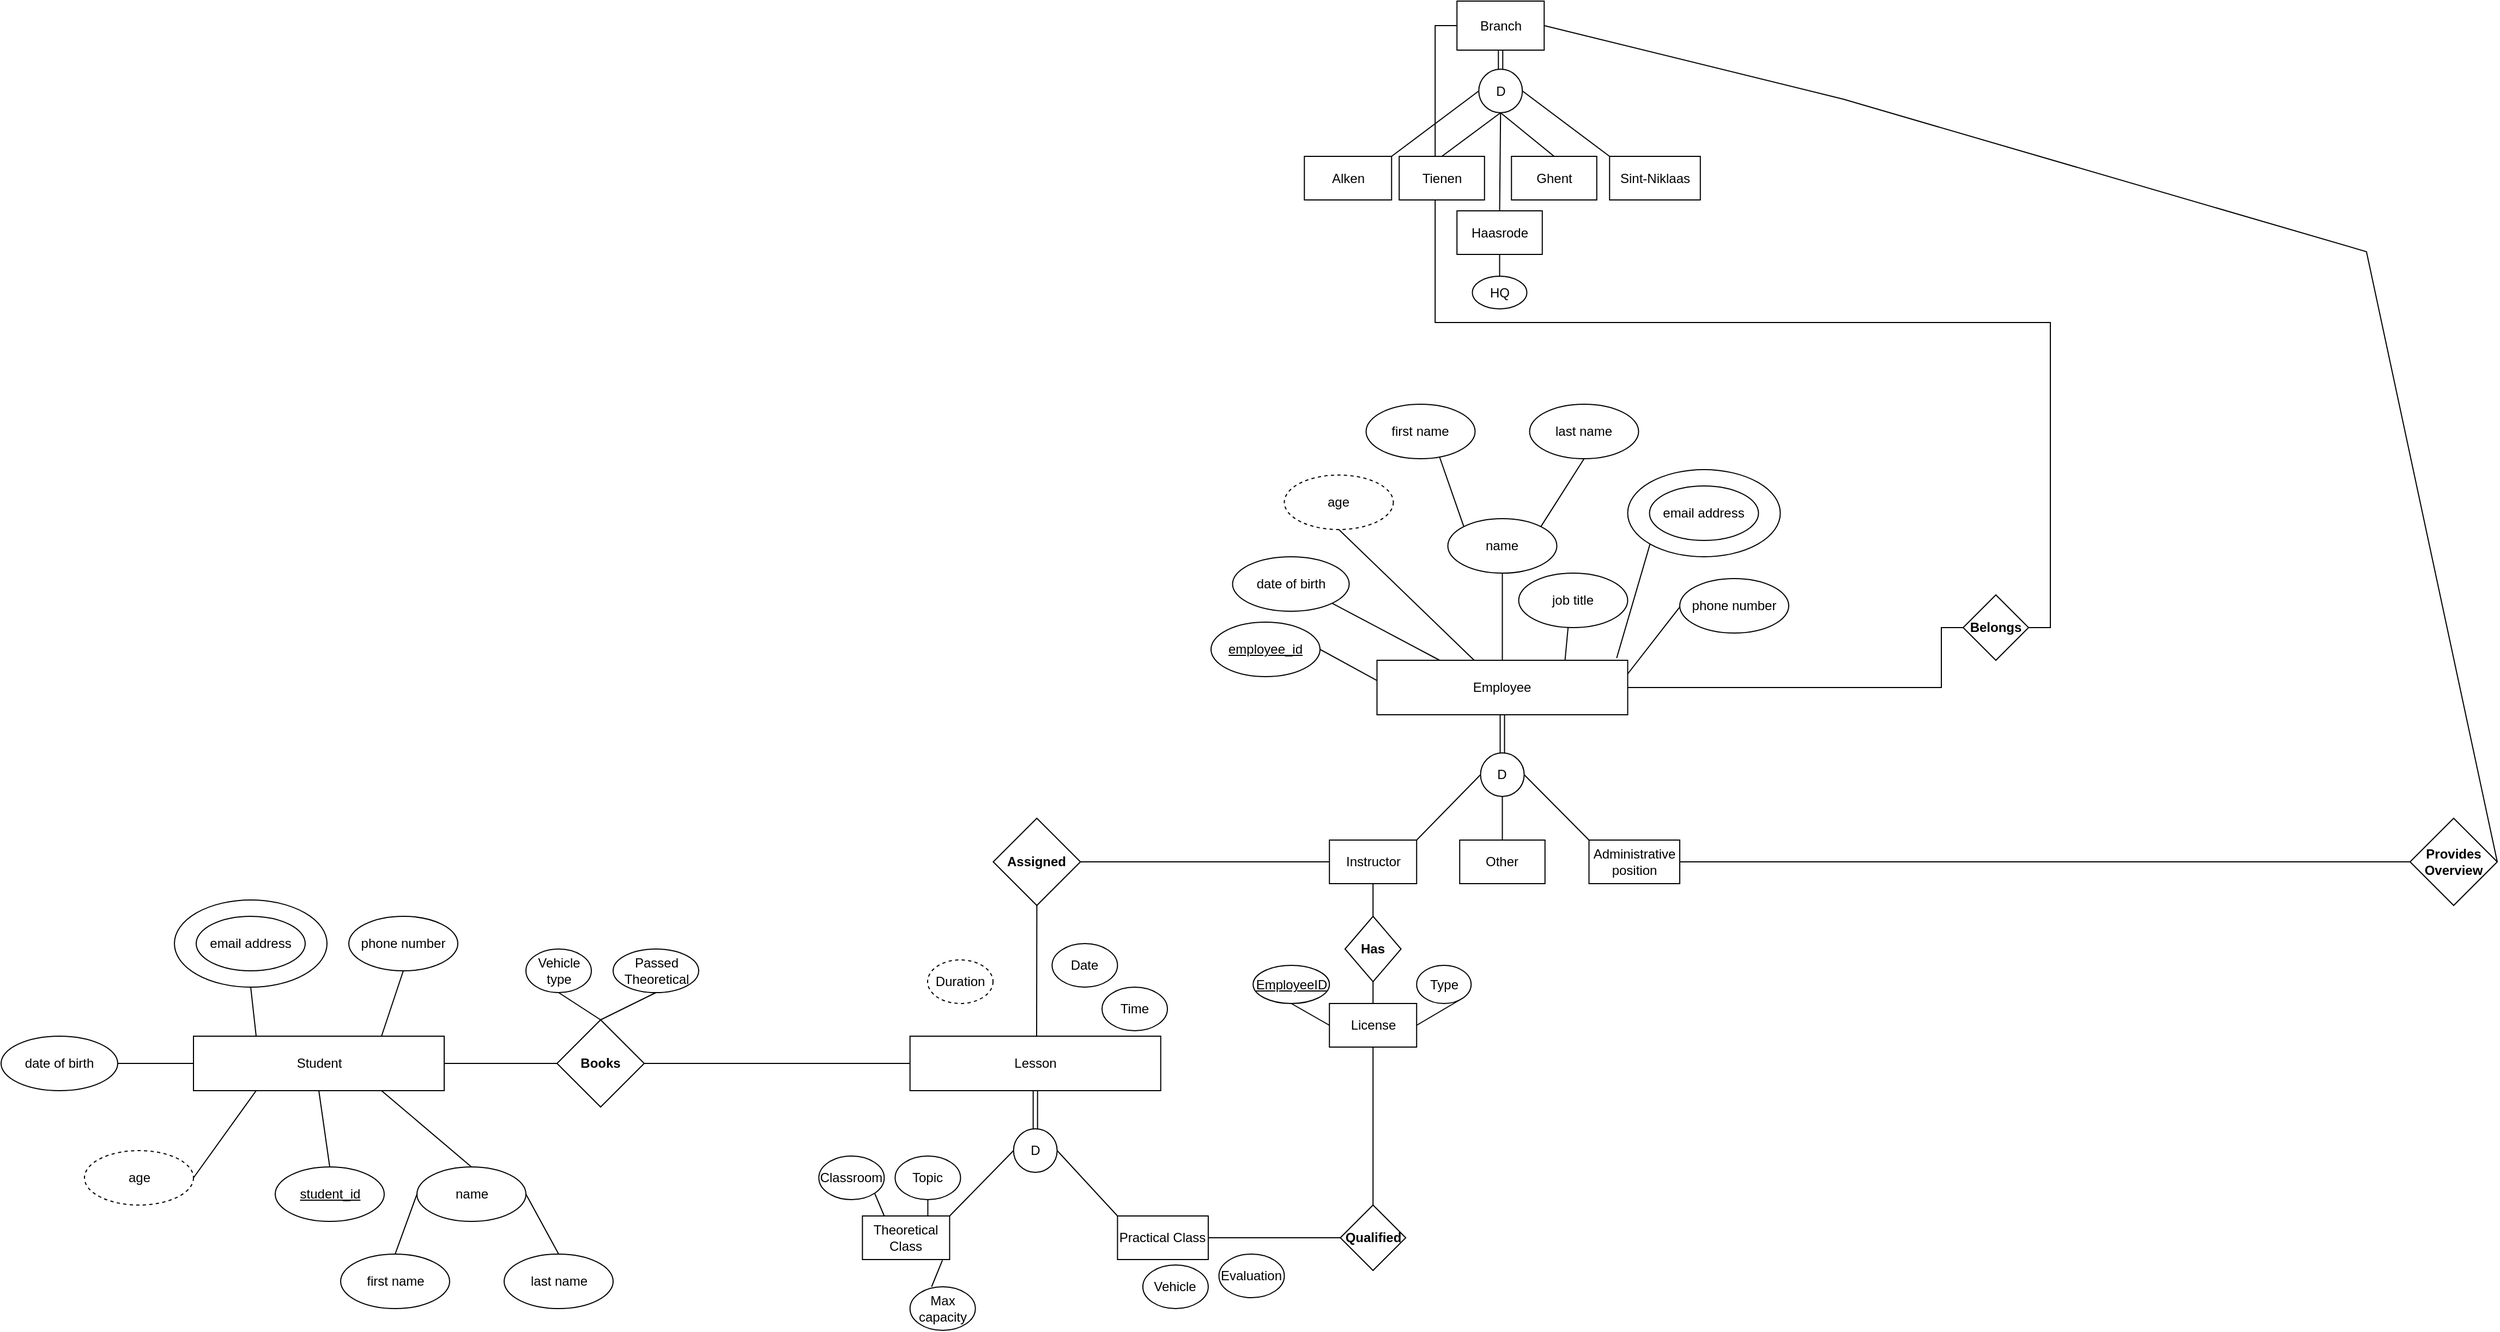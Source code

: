<mxfile version="22.1.5" type="device">
  <diagram name="Page-1" id="94LBMi_QMn9_HoXm2CBJ">
    <mxGraphModel dx="513" dy="1981" grid="1" gridSize="10" guides="1" tooltips="1" connect="1" arrows="1" fold="1" page="1" pageScale="1" pageWidth="850" pageHeight="1100" math="0" shadow="0">
      <root>
        <mxCell id="0" />
        <mxCell id="1" parent="0" />
        <mxCell id="3Ar2WPhDcIFh1BwXJXv_-1" value="&lt;u&gt;employee_id&lt;/u&gt;" style="ellipse;whiteSpace=wrap;html=1;" parent="1" vertex="1">
          <mxGeometry x="1960" y="210" width="100" height="50" as="geometry" />
        </mxCell>
        <mxCell id="3Ar2WPhDcIFh1BwXJXv_-2" style="rounded=0;orthogonalLoop=1;jettySize=auto;html=1;exitX=0.25;exitY=1;exitDx=0;exitDy=0;entryX=1;entryY=0.5;entryDx=0;entryDy=0;endArrow=none;endFill=0;" parent="1" source="3Ar2WPhDcIFh1BwXJXv_-4" target="3Ar2WPhDcIFh1BwXJXv_-1" edge="1">
          <mxGeometry relative="1" as="geometry" />
        </mxCell>
        <mxCell id="3Ar2WPhDcIFh1BwXJXv_-3" style="edgeStyle=orthogonalEdgeStyle;rounded=0;orthogonalLoop=1;jettySize=auto;html=1;exitX=1;exitY=0.5;exitDx=0;exitDy=0;endArrow=none;endFill=0;entryX=0;entryY=0.5;entryDx=0;entryDy=0;" parent="1" source="3Ar2WPhDcIFh1BwXJXv_-4" target="3Ar2WPhDcIFh1BwXJXv_-114" edge="1">
          <mxGeometry relative="1" as="geometry">
            <mxPoint x="2590" y="270" as="targetPoint" />
            <Array as="points">
              <mxPoint x="2630" y="270" />
              <mxPoint x="2630" y="215" />
            </Array>
          </mxGeometry>
        </mxCell>
        <mxCell id="3Ar2WPhDcIFh1BwXJXv_-4" value="Employee" style="rounded=0;whiteSpace=wrap;html=1;" parent="1" vertex="1">
          <mxGeometry x="2112.25" y="245" width="230" height="50" as="geometry" />
        </mxCell>
        <mxCell id="3Ar2WPhDcIFh1BwXJXv_-5" style="rounded=0;orthogonalLoop=1;jettySize=auto;html=1;exitX=0.5;exitY=0;exitDx=0;exitDy=0;endArrow=none;endFill=0;" parent="1" source="3Ar2WPhDcIFh1BwXJXv_-6" edge="1">
          <mxGeometry relative="1" as="geometry">
            <mxPoint x="2227.25" y="245" as="targetPoint" />
          </mxGeometry>
        </mxCell>
        <mxCell id="3Ar2WPhDcIFh1BwXJXv_-6" value="name" style="ellipse;whiteSpace=wrap;html=1;" parent="1" vertex="1">
          <mxGeometry x="2177.25" y="115" width="100" height="50" as="geometry" />
        </mxCell>
        <mxCell id="3Ar2WPhDcIFh1BwXJXv_-7" style="rounded=0;orthogonalLoop=1;jettySize=auto;html=1;exitX=0.5;exitY=0;exitDx=0;exitDy=0;endArrow=none;endFill=0;entryX=0.75;entryY=0;entryDx=0;entryDy=0;" parent="1" source="3Ar2WPhDcIFh1BwXJXv_-8" target="3Ar2WPhDcIFh1BwXJXv_-4" edge="1">
          <mxGeometry relative="1" as="geometry">
            <mxPoint x="2290" y="240" as="targetPoint" />
          </mxGeometry>
        </mxCell>
        <mxCell id="3Ar2WPhDcIFh1BwXJXv_-8" value="job title" style="ellipse;whiteSpace=wrap;html=1;" parent="1" vertex="1">
          <mxGeometry x="2242.25" y="165" width="100" height="50" as="geometry" />
        </mxCell>
        <mxCell id="3Ar2WPhDcIFh1BwXJXv_-13" style="rounded=0;orthogonalLoop=1;jettySize=auto;html=1;exitX=1;exitY=0;exitDx=0;exitDy=0;entryX=0.5;entryY=1;entryDx=0;entryDy=0;endArrow=none;endFill=0;" parent="1" source="3Ar2WPhDcIFh1BwXJXv_-6" target="3Ar2WPhDcIFh1BwXJXv_-14" edge="1">
          <mxGeometry relative="1" as="geometry">
            <mxPoint x="2272.75" y="-45" as="targetPoint" />
          </mxGeometry>
        </mxCell>
        <mxCell id="3Ar2WPhDcIFh1BwXJXv_-14" value="last name" style="ellipse;whiteSpace=wrap;html=1;" parent="1" vertex="1">
          <mxGeometry x="2252.25" y="10" width="100" height="50" as="geometry" />
        </mxCell>
        <mxCell id="3Ar2WPhDcIFh1BwXJXv_-15" style="rounded=0;orthogonalLoop=1;jettySize=auto;html=1;entryX=0;entryY=0;entryDx=0;entryDy=0;endArrow=none;endFill=0;exitX=0.676;exitY=0.98;exitDx=0;exitDy=0;exitPerimeter=0;" parent="1" source="3Ar2WPhDcIFh1BwXJXv_-16" target="3Ar2WPhDcIFh1BwXJXv_-6" edge="1">
          <mxGeometry relative="1" as="geometry">
            <mxPoint x="2172.75" y="-45" as="targetPoint" />
            <mxPoint x="2169.75" y="65" as="sourcePoint" />
          </mxGeometry>
        </mxCell>
        <mxCell id="3Ar2WPhDcIFh1BwXJXv_-16" value="first name" style="ellipse;whiteSpace=wrap;html=1;" parent="1" vertex="1">
          <mxGeometry x="2102.25" y="10" width="100" height="50" as="geometry" />
        </mxCell>
        <mxCell id="3Ar2WPhDcIFh1BwXJXv_-17" value="email address" style="ellipse;whiteSpace=wrap;html=1;" parent="1" vertex="1">
          <mxGeometry x="2342.25" y="70" width="140" height="80" as="geometry" />
        </mxCell>
        <mxCell id="3Ar2WPhDcIFh1BwXJXv_-18" style="rounded=0;orthogonalLoop=1;jettySize=auto;html=1;exitX=0;exitY=0;exitDx=0;exitDy=0;entryX=1;entryY=0.25;entryDx=0;entryDy=0;endArrow=none;endFill=0;" parent="1" source="3Ar2WPhDcIFh1BwXJXv_-19" target="3Ar2WPhDcIFh1BwXJXv_-4" edge="1">
          <mxGeometry relative="1" as="geometry" />
        </mxCell>
        <mxCell id="3Ar2WPhDcIFh1BwXJXv_-19" value="phone number" style="ellipse;whiteSpace=wrap;html=1;" parent="1" vertex="1">
          <mxGeometry x="2390" y="170" width="100" height="50" as="geometry" />
        </mxCell>
        <mxCell id="3Ar2WPhDcIFh1BwXJXv_-20" value="email address" style="ellipse;whiteSpace=wrap;html=1;" parent="1" vertex="1">
          <mxGeometry x="2362.25" y="85" width="100" height="50" as="geometry" />
        </mxCell>
        <mxCell id="3Ar2WPhDcIFh1BwXJXv_-21" style="rounded=0;orthogonalLoop=1;jettySize=auto;html=1;exitX=0;exitY=1;exitDx=0;exitDy=0;entryX=0.956;entryY=-0.04;entryDx=0;entryDy=0;entryPerimeter=0;endArrow=none;endFill=0;" parent="1" source="3Ar2WPhDcIFh1BwXJXv_-17" target="3Ar2WPhDcIFh1BwXJXv_-4" edge="1">
          <mxGeometry relative="1" as="geometry" />
        </mxCell>
        <mxCell id="3Ar2WPhDcIFh1BwXJXv_-22" style="rounded=0;orthogonalLoop=1;jettySize=auto;html=1;exitX=0.25;exitY=0;exitDx=0;exitDy=0;entryX=1;entryY=1;entryDx=0;entryDy=0;endArrow=none;endFill=0;" parent="1" source="3Ar2WPhDcIFh1BwXJXv_-4" target="3Ar2WPhDcIFh1BwXJXv_-23" edge="1">
          <mxGeometry relative="1" as="geometry">
            <mxPoint x="2077.25" y="-15" as="targetPoint" />
          </mxGeometry>
        </mxCell>
        <mxCell id="3Ar2WPhDcIFh1BwXJXv_-23" value="date of birth" style="ellipse;whiteSpace=wrap;html=1;" parent="1" vertex="1">
          <mxGeometry x="1979.75" y="150" width="107" height="50" as="geometry" />
        </mxCell>
        <mxCell id="3Ar2WPhDcIFh1BwXJXv_-24" style="rounded=0;orthogonalLoop=1;jettySize=auto;html=1;exitX=0.5;exitY=1;exitDx=0;exitDy=0;endArrow=none;endFill=0;" parent="1" source="3Ar2WPhDcIFh1BwXJXv_-25" target="3Ar2WPhDcIFh1BwXJXv_-4" edge="1">
          <mxGeometry relative="1" as="geometry" />
        </mxCell>
        <mxCell id="3Ar2WPhDcIFh1BwXJXv_-25" value="age" style="ellipse;whiteSpace=wrap;html=1;dashed=1;" parent="1" vertex="1">
          <mxGeometry x="2027.25" y="75" width="100" height="50" as="geometry" />
        </mxCell>
        <mxCell id="3Ar2WPhDcIFh1BwXJXv_-27" value="Instructor" style="rounded=0;whiteSpace=wrap;html=1;" parent="1" vertex="1">
          <mxGeometry x="2068.62" y="410" width="80" height="40" as="geometry" />
        </mxCell>
        <mxCell id="3Ar2WPhDcIFh1BwXJXv_-28" value="Other" style="rounded=0;whiteSpace=wrap;html=1;" parent="1" vertex="1">
          <mxGeometry x="2188.13" y="410" width="78.25" height="40" as="geometry" />
        </mxCell>
        <mxCell id="3Ar2WPhDcIFh1BwXJXv_-29" value="Administrative position" style="rounded=0;whiteSpace=wrap;html=1;" parent="1" vertex="1">
          <mxGeometry x="2306.75" y="410" width="83.25" height="40" as="geometry" />
        </mxCell>
        <mxCell id="3Ar2WPhDcIFh1BwXJXv_-30" value="D" style="ellipse;whiteSpace=wrap;html=1;aspect=fixed;" parent="1" vertex="1">
          <mxGeometry x="2207.25" y="330" width="40" height="40" as="geometry" />
        </mxCell>
        <mxCell id="3Ar2WPhDcIFh1BwXJXv_-32" value="" style="endArrow=none;html=1;rounded=0;entryX=0.5;entryY=0;entryDx=0;entryDy=0;exitX=0.5;exitY=1;exitDx=0;exitDy=0;shape=link;" parent="1" source="3Ar2WPhDcIFh1BwXJXv_-4" target="3Ar2WPhDcIFh1BwXJXv_-30" edge="1">
          <mxGeometry width="50" height="50" relative="1" as="geometry">
            <mxPoint x="2230" y="390" as="sourcePoint" />
            <mxPoint x="2280" y="340" as="targetPoint" />
          </mxGeometry>
        </mxCell>
        <mxCell id="3Ar2WPhDcIFh1BwXJXv_-33" value="" style="endArrow=none;html=1;rounded=0;entryX=0;entryY=0.5;entryDx=0;entryDy=0;exitX=1;exitY=0;exitDx=0;exitDy=0;" parent="1" source="3Ar2WPhDcIFh1BwXJXv_-27" target="3Ar2WPhDcIFh1BwXJXv_-30" edge="1">
          <mxGeometry width="50" height="50" relative="1" as="geometry">
            <mxPoint x="2230" y="430" as="sourcePoint" />
            <mxPoint x="2280" y="380" as="targetPoint" />
          </mxGeometry>
        </mxCell>
        <mxCell id="3Ar2WPhDcIFh1BwXJXv_-34" value="" style="endArrow=none;html=1;rounded=0;entryX=0;entryY=0;entryDx=0;entryDy=0;exitX=1;exitY=0.5;exitDx=0;exitDy=0;" parent="1" source="3Ar2WPhDcIFh1BwXJXv_-30" target="3Ar2WPhDcIFh1BwXJXv_-29" edge="1">
          <mxGeometry width="50" height="50" relative="1" as="geometry">
            <mxPoint x="2159" y="420" as="sourcePoint" />
            <mxPoint x="2217" y="360" as="targetPoint" />
          </mxGeometry>
        </mxCell>
        <mxCell id="3Ar2WPhDcIFh1BwXJXv_-35" value="" style="endArrow=none;html=1;rounded=0;entryX=0.5;entryY=1;entryDx=0;entryDy=0;exitX=0.5;exitY=0;exitDx=0;exitDy=0;" parent="1" source="3Ar2WPhDcIFh1BwXJXv_-28" target="3Ar2WPhDcIFh1BwXJXv_-30" edge="1">
          <mxGeometry width="50" height="50" relative="1" as="geometry">
            <mxPoint x="2169" y="430" as="sourcePoint" />
            <mxPoint x="2227" y="370" as="targetPoint" />
          </mxGeometry>
        </mxCell>
        <mxCell id="3Ar2WPhDcIFh1BwXJXv_-41" value="&lt;b&gt;Has&lt;/b&gt;" style="rhombus;whiteSpace=wrap;html=1;" parent="1" vertex="1">
          <mxGeometry x="2082.93" y="480" width="51.38" height="60" as="geometry" />
        </mxCell>
        <mxCell id="3Ar2WPhDcIFh1BwXJXv_-42" value="License" style="rounded=0;whiteSpace=wrap;html=1;" parent="1" vertex="1">
          <mxGeometry x="2068.62" y="560" width="80" height="40" as="geometry" />
        </mxCell>
        <mxCell id="3Ar2WPhDcIFh1BwXJXv_-43" value="" style="endArrow=none;html=1;rounded=0;exitX=0.5;exitY=0;exitDx=0;exitDy=0;entryX=0.5;entryY=1;entryDx=0;entryDy=0;" parent="1" source="3Ar2WPhDcIFh1BwXJXv_-41" target="3Ar2WPhDcIFh1BwXJXv_-27" edge="1">
          <mxGeometry width="50" height="50" relative="1" as="geometry">
            <mxPoint x="2230" y="520" as="sourcePoint" />
            <mxPoint x="2280" y="470" as="targetPoint" />
          </mxGeometry>
        </mxCell>
        <mxCell id="3Ar2WPhDcIFh1BwXJXv_-44" value="" style="endArrow=none;html=1;rounded=0;exitX=0.5;exitY=0;exitDx=0;exitDy=0;entryX=0.5;entryY=1;entryDx=0;entryDy=0;" parent="1" source="3Ar2WPhDcIFh1BwXJXv_-42" target="3Ar2WPhDcIFh1BwXJXv_-41" edge="1">
          <mxGeometry width="50" height="50" relative="1" as="geometry">
            <mxPoint x="2119" y="490" as="sourcePoint" />
            <mxPoint x="2119" y="460" as="targetPoint" />
          </mxGeometry>
        </mxCell>
        <mxCell id="3Ar2WPhDcIFh1BwXJXv_-45" value="Type" style="ellipse;whiteSpace=wrap;html=1;" parent="1" vertex="1">
          <mxGeometry x="2148.62" y="525" width="50" height="35" as="geometry" />
        </mxCell>
        <mxCell id="3Ar2WPhDcIFh1BwXJXv_-46" value="&lt;u&gt;EmployeeID&lt;/u&gt;" style="ellipse;whiteSpace=wrap;html=1;" parent="1" vertex="1">
          <mxGeometry x="1998.62" y="525" width="70" height="35" as="geometry" />
        </mxCell>
        <mxCell id="3Ar2WPhDcIFh1BwXJXv_-47" value="" style="endArrow=none;html=1;rounded=0;entryX=0.5;entryY=1;entryDx=0;entryDy=0;exitX=0;exitY=0.5;exitDx=0;exitDy=0;" parent="1" source="3Ar2WPhDcIFh1BwXJXv_-42" target="3Ar2WPhDcIFh1BwXJXv_-46" edge="1">
          <mxGeometry width="50" height="50" relative="1" as="geometry">
            <mxPoint x="2230" y="540" as="sourcePoint" />
            <mxPoint x="2280" y="490" as="targetPoint" />
          </mxGeometry>
        </mxCell>
        <mxCell id="3Ar2WPhDcIFh1BwXJXv_-48" value="" style="endArrow=none;html=1;rounded=0;entryX=1;entryY=0.5;entryDx=0;entryDy=0;exitX=1;exitY=1;exitDx=0;exitDy=0;" parent="1" source="3Ar2WPhDcIFh1BwXJXv_-45" target="3Ar2WPhDcIFh1BwXJXv_-42" edge="1">
          <mxGeometry width="50" height="50" relative="1" as="geometry">
            <mxPoint x="2079" y="590" as="sourcePoint" />
            <mxPoint x="2044" y="570" as="targetPoint" />
          </mxGeometry>
        </mxCell>
        <mxCell id="3Ar2WPhDcIFh1BwXJXv_-49" value="Lesson" style="rounded=0;whiteSpace=wrap;html=1;" parent="1" vertex="1">
          <mxGeometry x="1683.84" y="590" width="230" height="50" as="geometry" />
        </mxCell>
        <mxCell id="3Ar2WPhDcIFh1BwXJXv_-50" value="Theoretical Class" style="rounded=0;whiteSpace=wrap;html=1;" parent="1" vertex="1">
          <mxGeometry x="1640.2" y="755" width="80" height="40" as="geometry" />
        </mxCell>
        <mxCell id="3Ar2WPhDcIFh1BwXJXv_-52" value="Practical Class" style="rounded=0;whiteSpace=wrap;html=1;" parent="1" vertex="1">
          <mxGeometry x="1874.2" y="755" width="83.25" height="40" as="geometry" />
        </mxCell>
        <mxCell id="3Ar2WPhDcIFh1BwXJXv_-53" value="D" style="ellipse;whiteSpace=wrap;html=1;aspect=fixed;" parent="1" vertex="1">
          <mxGeometry x="1778.83" y="675" width="40" height="40" as="geometry" />
        </mxCell>
        <mxCell id="3Ar2WPhDcIFh1BwXJXv_-54" value="" style="endArrow=none;html=1;rounded=0;entryX=0.5;entryY=0;entryDx=0;entryDy=0;exitX=0.5;exitY=1;exitDx=0;exitDy=0;shape=link;" parent="1" source="3Ar2WPhDcIFh1BwXJXv_-49" target="3Ar2WPhDcIFh1BwXJXv_-53" edge="1">
          <mxGeometry width="50" height="50" relative="1" as="geometry">
            <mxPoint x="1798.58" y="640" as="sourcePoint" />
            <mxPoint x="1851.58" y="685" as="targetPoint" />
          </mxGeometry>
        </mxCell>
        <mxCell id="3Ar2WPhDcIFh1BwXJXv_-55" value="" style="endArrow=none;html=1;rounded=0;entryX=0;entryY=0.5;entryDx=0;entryDy=0;exitX=1;exitY=0;exitDx=0;exitDy=0;" parent="1" source="3Ar2WPhDcIFh1BwXJXv_-50" target="3Ar2WPhDcIFh1BwXJXv_-53" edge="1">
          <mxGeometry width="50" height="50" relative="1" as="geometry">
            <mxPoint x="1801.58" y="775" as="sourcePoint" />
            <mxPoint x="1851.58" y="725" as="targetPoint" />
          </mxGeometry>
        </mxCell>
        <mxCell id="3Ar2WPhDcIFh1BwXJXv_-56" value="" style="endArrow=none;html=1;rounded=0;entryX=0;entryY=0;entryDx=0;entryDy=0;exitX=1;exitY=0.5;exitDx=0;exitDy=0;" parent="1" source="3Ar2WPhDcIFh1BwXJXv_-53" target="3Ar2WPhDcIFh1BwXJXv_-52" edge="1">
          <mxGeometry width="50" height="50" relative="1" as="geometry">
            <mxPoint x="1730.58" y="765" as="sourcePoint" />
            <mxPoint x="1788.58" y="705" as="targetPoint" />
          </mxGeometry>
        </mxCell>
        <mxCell id="3Ar2WPhDcIFh1BwXJXv_-58" value="Classroom" style="ellipse;whiteSpace=wrap;html=1;" parent="1" vertex="1">
          <mxGeometry x="1600.2" y="700" width="60" height="40" as="geometry" />
        </mxCell>
        <mxCell id="3Ar2WPhDcIFh1BwXJXv_-59" value="Time" style="ellipse;whiteSpace=wrap;html=1;" parent="1" vertex="1">
          <mxGeometry x="1860" y="545" width="60" height="40" as="geometry" />
        </mxCell>
        <mxCell id="3Ar2WPhDcIFh1BwXJXv_-60" value="Date" style="ellipse;whiteSpace=wrap;html=1;" parent="1" vertex="1">
          <mxGeometry x="1814.2" y="505" width="60" height="40" as="geometry" />
        </mxCell>
        <mxCell id="3Ar2WPhDcIFh1BwXJXv_-61" value="Duration" style="ellipse;whiteSpace=wrap;html=1;dashed=1;" parent="1" vertex="1">
          <mxGeometry x="1700" y="520" width="60" height="40" as="geometry" />
        </mxCell>
        <mxCell id="3Ar2WPhDcIFh1BwXJXv_-62" value="Topic" style="ellipse;whiteSpace=wrap;html=1;" parent="1" vertex="1">
          <mxGeometry x="1670.2" y="700" width="60" height="40" as="geometry" />
        </mxCell>
        <mxCell id="3Ar2WPhDcIFh1BwXJXv_-63" value="Max capacity" style="ellipse;whiteSpace=wrap;html=1;" parent="1" vertex="1">
          <mxGeometry x="1683.84" y="820" width="60" height="40" as="geometry" />
        </mxCell>
        <mxCell id="3Ar2WPhDcIFh1BwXJXv_-68" value="Vehicle" style="ellipse;whiteSpace=wrap;html=1;" parent="1" vertex="1">
          <mxGeometry x="1897.45" y="800" width="60" height="40" as="geometry" />
        </mxCell>
        <mxCell id="3Ar2WPhDcIFh1BwXJXv_-69" value="Evaluation" style="ellipse;whiteSpace=wrap;html=1;" parent="1" vertex="1">
          <mxGeometry x="1967.25" y="790" width="60" height="40" as="geometry" />
        </mxCell>
        <mxCell id="3Ar2WPhDcIFh1BwXJXv_-70" value="&lt;u&gt;student_id&lt;/u&gt;" style="ellipse;whiteSpace=wrap;html=1;" parent="1" vertex="1">
          <mxGeometry x="1101.5" y="710" width="100" height="50" as="geometry" />
        </mxCell>
        <mxCell id="3Ar2WPhDcIFh1BwXJXv_-71" style="rounded=0;orthogonalLoop=1;jettySize=auto;html=1;exitX=0.5;exitY=1;exitDx=0;exitDy=0;entryX=0.5;entryY=0;entryDx=0;entryDy=0;endArrow=none;endFill=0;" parent="1" source="3Ar2WPhDcIFh1BwXJXv_-73" target="3Ar2WPhDcIFh1BwXJXv_-70" edge="1">
          <mxGeometry relative="1" as="geometry" />
        </mxCell>
        <mxCell id="3Ar2WPhDcIFh1BwXJXv_-72" style="edgeStyle=orthogonalEdgeStyle;rounded=0;orthogonalLoop=1;jettySize=auto;html=1;exitX=1;exitY=0.5;exitDx=0;exitDy=0;entryX=0;entryY=0.5;entryDx=0;entryDy=0;endArrow=none;endFill=0;" parent="1" source="3Ar2WPhDcIFh1BwXJXv_-73" target="3Ar2WPhDcIFh1BwXJXv_-91" edge="1">
          <mxGeometry relative="1" as="geometry">
            <mxPoint x="1342" y="615" as="targetPoint" />
          </mxGeometry>
        </mxCell>
        <mxCell id="3Ar2WPhDcIFh1BwXJXv_-73" value="Student" style="rounded=0;whiteSpace=wrap;html=1;" parent="1" vertex="1">
          <mxGeometry x="1026.5" y="590" width="230" height="50" as="geometry" />
        </mxCell>
        <mxCell id="3Ar2WPhDcIFh1BwXJXv_-74" style="rounded=0;orthogonalLoop=1;jettySize=auto;html=1;exitX=0.5;exitY=0;exitDx=0;exitDy=0;entryX=0.75;entryY=1;entryDx=0;entryDy=0;endArrow=none;endFill=0;" parent="1" source="3Ar2WPhDcIFh1BwXJXv_-75" target="3Ar2WPhDcIFh1BwXJXv_-73" edge="1">
          <mxGeometry relative="1" as="geometry" />
        </mxCell>
        <mxCell id="3Ar2WPhDcIFh1BwXJXv_-75" value="name" style="ellipse;whiteSpace=wrap;html=1;" parent="1" vertex="1">
          <mxGeometry x="1231.5" y="710" width="100" height="50" as="geometry" />
        </mxCell>
        <mxCell id="3Ar2WPhDcIFh1BwXJXv_-78" style="rounded=0;orthogonalLoop=1;jettySize=auto;html=1;exitX=0.5;exitY=0;exitDx=0;exitDy=0;entryX=1;entryY=0.5;entryDx=0;entryDy=0;endArrow=none;endFill=0;" parent="1" source="3Ar2WPhDcIFh1BwXJXv_-79" target="3Ar2WPhDcIFh1BwXJXv_-75" edge="1">
          <mxGeometry relative="1" as="geometry">
            <mxPoint x="1279" y="720" as="targetPoint" />
          </mxGeometry>
        </mxCell>
        <mxCell id="3Ar2WPhDcIFh1BwXJXv_-79" value="last name" style="ellipse;whiteSpace=wrap;html=1;" parent="1" vertex="1">
          <mxGeometry x="1311.5" y="790" width="100" height="50" as="geometry" />
        </mxCell>
        <mxCell id="3Ar2WPhDcIFh1BwXJXv_-80" style="rounded=0;orthogonalLoop=1;jettySize=auto;html=1;exitX=0.5;exitY=0;exitDx=0;exitDy=0;entryX=0;entryY=0.5;entryDx=0;entryDy=0;endArrow=none;endFill=0;" parent="1" source="3Ar2WPhDcIFh1BwXJXv_-81" target="3Ar2WPhDcIFh1BwXJXv_-75" edge="1">
          <mxGeometry relative="1" as="geometry">
            <mxPoint x="1181" y="735" as="targetPoint" />
          </mxGeometry>
        </mxCell>
        <mxCell id="3Ar2WPhDcIFh1BwXJXv_-81" value="first name" style="ellipse;whiteSpace=wrap;html=1;" parent="1" vertex="1">
          <mxGeometry x="1161.5" y="790" width="100" height="50" as="geometry" />
        </mxCell>
        <mxCell id="3Ar2WPhDcIFh1BwXJXv_-82" style="rounded=0;orthogonalLoop=1;jettySize=auto;html=1;exitX=0.5;exitY=1;exitDx=0;exitDy=0;entryX=0.25;entryY=0;entryDx=0;entryDy=0;endArrow=none;endFill=0;" parent="1" source="3Ar2WPhDcIFh1BwXJXv_-83" target="3Ar2WPhDcIFh1BwXJXv_-73" edge="1">
          <mxGeometry relative="1" as="geometry" />
        </mxCell>
        <mxCell id="3Ar2WPhDcIFh1BwXJXv_-83" value="email address" style="ellipse;whiteSpace=wrap;html=1;" parent="1" vertex="1">
          <mxGeometry x="1009" y="465" width="140" height="80" as="geometry" />
        </mxCell>
        <mxCell id="3Ar2WPhDcIFh1BwXJXv_-84" style="rounded=0;orthogonalLoop=1;jettySize=auto;html=1;exitX=0.5;exitY=1;exitDx=0;exitDy=0;entryX=0.75;entryY=0;entryDx=0;entryDy=0;endArrow=none;endFill=0;" parent="1" source="3Ar2WPhDcIFh1BwXJXv_-85" target="3Ar2WPhDcIFh1BwXJXv_-73" edge="1">
          <mxGeometry relative="1" as="geometry" />
        </mxCell>
        <mxCell id="3Ar2WPhDcIFh1BwXJXv_-85" value="phone number" style="ellipse;whiteSpace=wrap;html=1;" parent="1" vertex="1">
          <mxGeometry x="1169" y="480" width="100" height="50" as="geometry" />
        </mxCell>
        <mxCell id="3Ar2WPhDcIFh1BwXJXv_-86" value="email address" style="ellipse;whiteSpace=wrap;html=1;" parent="1" vertex="1">
          <mxGeometry x="1029" y="480" width="100" height="50" as="geometry" />
        </mxCell>
        <mxCell id="3Ar2WPhDcIFh1BwXJXv_-87" style="rounded=0;orthogonalLoop=1;jettySize=auto;html=1;exitX=1;exitY=0.5;exitDx=0;exitDy=0;entryX=0;entryY=0.5;entryDx=0;entryDy=0;endArrow=none;endFill=0;" parent="1" source="3Ar2WPhDcIFh1BwXJXv_-88" target="3Ar2WPhDcIFh1BwXJXv_-73" edge="1">
          <mxGeometry relative="1" as="geometry" />
        </mxCell>
        <mxCell id="3Ar2WPhDcIFh1BwXJXv_-88" value="date of birth" style="ellipse;whiteSpace=wrap;html=1;" parent="1" vertex="1">
          <mxGeometry x="850" y="590" width="107" height="50" as="geometry" />
        </mxCell>
        <mxCell id="3Ar2WPhDcIFh1BwXJXv_-89" value="age" style="ellipse;whiteSpace=wrap;html=1;dashed=1;" parent="1" vertex="1">
          <mxGeometry x="926.5" y="695" width="100" height="50" as="geometry" />
        </mxCell>
        <mxCell id="3Ar2WPhDcIFh1BwXJXv_-90" style="rounded=0;orthogonalLoop=1;jettySize=auto;html=1;exitX=0.25;exitY=1;exitDx=0;exitDy=0;entryX=1;entryY=0.5;entryDx=0;entryDy=0;endArrow=none;endFill=0;" parent="1" source="3Ar2WPhDcIFh1BwXJXv_-73" target="3Ar2WPhDcIFh1BwXJXv_-89" edge="1">
          <mxGeometry relative="1" as="geometry">
            <mxPoint x="1069.5" y="720" as="sourcePoint" />
          </mxGeometry>
        </mxCell>
        <mxCell id="3Ar2WPhDcIFh1BwXJXv_-91" value="Books" style="rhombus;whiteSpace=wrap;html=1;fontStyle=1" parent="1" vertex="1">
          <mxGeometry x="1360" y="575" width="80" height="80" as="geometry" />
        </mxCell>
        <mxCell id="3Ar2WPhDcIFh1BwXJXv_-92" value="" style="endArrow=none;html=1;rounded=0;entryX=1;entryY=0.5;entryDx=0;entryDy=0;exitX=0;exitY=0.5;exitDx=0;exitDy=0;" parent="1" source="3Ar2WPhDcIFh1BwXJXv_-49" target="3Ar2WPhDcIFh1BwXJXv_-91" edge="1">
          <mxGeometry width="50" height="50" relative="1" as="geometry">
            <mxPoint x="1400" y="790" as="sourcePoint" />
            <mxPoint x="1450" y="740" as="targetPoint" />
          </mxGeometry>
        </mxCell>
        <mxCell id="3Ar2WPhDcIFh1BwXJXv_-93" value="&lt;b&gt;Assigned&lt;/b&gt;" style="rhombus;whiteSpace=wrap;html=1;" parent="1" vertex="1">
          <mxGeometry x="1760.2" y="390" width="80" height="80" as="geometry" />
        </mxCell>
        <mxCell id="3Ar2WPhDcIFh1BwXJXv_-94" value="" style="endArrow=none;html=1;rounded=0;entryX=0.5;entryY=1;entryDx=0;entryDy=0;" parent="1" target="3Ar2WPhDcIFh1BwXJXv_-93" edge="1">
          <mxGeometry width="50" height="50" relative="1" as="geometry">
            <mxPoint x="1800" y="590" as="sourcePoint" />
            <mxPoint x="1830" y="530" as="targetPoint" />
          </mxGeometry>
        </mxCell>
        <mxCell id="3Ar2WPhDcIFh1BwXJXv_-95" value="" style="endArrow=none;html=1;rounded=0;entryX=1;entryY=0.5;entryDx=0;entryDy=0;exitX=0;exitY=0.5;exitDx=0;exitDy=0;" parent="1" source="3Ar2WPhDcIFh1BwXJXv_-27" target="3Ar2WPhDcIFh1BwXJXv_-93" edge="1">
          <mxGeometry width="50" height="50" relative="1" as="geometry">
            <mxPoint x="1809" y="600" as="sourcePoint" />
            <mxPoint x="1809" y="500" as="targetPoint" />
          </mxGeometry>
        </mxCell>
        <mxCell id="3Ar2WPhDcIFh1BwXJXv_-96" value="" style="endArrow=none;html=1;rounded=0;exitX=0.5;exitY=1;exitDx=0;exitDy=0;entryX=0.75;entryY=0;entryDx=0;entryDy=0;" parent="1" source="3Ar2WPhDcIFh1BwXJXv_-62" target="3Ar2WPhDcIFh1BwXJXv_-50" edge="1">
          <mxGeometry width="50" height="50" relative="1" as="geometry">
            <mxPoint x="1670" y="810" as="sourcePoint" />
            <mxPoint x="1720" y="760" as="targetPoint" />
          </mxGeometry>
        </mxCell>
        <mxCell id="3Ar2WPhDcIFh1BwXJXv_-98" value="" style="endArrow=none;html=1;rounded=0;exitX=1;exitY=1;exitDx=0;exitDy=0;entryX=0.25;entryY=0;entryDx=0;entryDy=0;" parent="1" source="3Ar2WPhDcIFh1BwXJXv_-58" target="3Ar2WPhDcIFh1BwXJXv_-50" edge="1">
          <mxGeometry width="50" height="50" relative="1" as="geometry">
            <mxPoint x="1710" y="750" as="sourcePoint" />
            <mxPoint x="1710" y="765" as="targetPoint" />
          </mxGeometry>
        </mxCell>
        <mxCell id="3Ar2WPhDcIFh1BwXJXv_-102" value="" style="endArrow=none;html=1;rounded=0;exitX=0.33;exitY=0;exitDx=0;exitDy=0;entryX=0.917;entryY=1.018;entryDx=0;entryDy=0;exitPerimeter=0;entryPerimeter=0;" parent="1" source="3Ar2WPhDcIFh1BwXJXv_-63" target="3Ar2WPhDcIFh1BwXJXv_-50" edge="1">
          <mxGeometry width="50" height="50" relative="1" as="geometry">
            <mxPoint x="1619" y="817" as="sourcePoint" />
            <mxPoint x="1660" y="812" as="targetPoint" />
          </mxGeometry>
        </mxCell>
        <mxCell id="3Ar2WPhDcIFh1BwXJXv_-103" value="&lt;b&gt;Qualified&lt;/b&gt;" style="rhombus;whiteSpace=wrap;html=1;" parent="1" vertex="1">
          <mxGeometry x="2078.62" y="745" width="60" height="60" as="geometry" />
        </mxCell>
        <mxCell id="3Ar2WPhDcIFh1BwXJXv_-104" value="" style="endArrow=none;html=1;rounded=0;entryX=0.5;entryY=1;entryDx=0;entryDy=0;exitX=0.5;exitY=0;exitDx=0;exitDy=0;" parent="1" source="3Ar2WPhDcIFh1BwXJXv_-103" target="3Ar2WPhDcIFh1BwXJXv_-42" edge="1">
          <mxGeometry width="50" height="50" relative="1" as="geometry">
            <mxPoint x="1960" y="700" as="sourcePoint" />
            <mxPoint x="2010" y="650" as="targetPoint" />
          </mxGeometry>
        </mxCell>
        <mxCell id="3Ar2WPhDcIFh1BwXJXv_-106" value="" style="endArrow=none;html=1;rounded=0;entryX=1;entryY=0.5;entryDx=0;entryDy=0;exitX=0;exitY=0.5;exitDx=0;exitDy=0;" parent="1" source="3Ar2WPhDcIFh1BwXJXv_-103" target="3Ar2WPhDcIFh1BwXJXv_-52" edge="1">
          <mxGeometry width="50" height="50" relative="1" as="geometry">
            <mxPoint x="2119" y="710" as="sourcePoint" />
            <mxPoint x="2119" y="610" as="targetPoint" />
          </mxGeometry>
        </mxCell>
        <mxCell id="3Ar2WPhDcIFh1BwXJXv_-107" value="Vehicle type" style="ellipse;whiteSpace=wrap;html=1;" parent="1" vertex="1">
          <mxGeometry x="1331.5" y="510" width="60" height="40" as="geometry" />
        </mxCell>
        <mxCell id="3Ar2WPhDcIFh1BwXJXv_-108" value="" style="endArrow=none;html=1;rounded=0;entryX=0.5;entryY=1;entryDx=0;entryDy=0;exitX=0.5;exitY=0;exitDx=0;exitDy=0;" parent="1" source="3Ar2WPhDcIFh1BwXJXv_-91" target="3Ar2WPhDcIFh1BwXJXv_-107" edge="1">
          <mxGeometry width="50" height="50" relative="1" as="geometry">
            <mxPoint x="1440" y="690" as="sourcePoint" />
            <mxPoint x="1490" y="640" as="targetPoint" />
          </mxGeometry>
        </mxCell>
        <mxCell id="3Ar2WPhDcIFh1BwXJXv_-109" value="Passed Theoretical" style="ellipse;whiteSpace=wrap;html=1;" parent="1" vertex="1">
          <mxGeometry x="1411.5" y="510" width="78.5" height="40" as="geometry" />
        </mxCell>
        <mxCell id="3Ar2WPhDcIFh1BwXJXv_-110" value="" style="endArrow=none;html=1;rounded=0;entryX=0.5;entryY=1;entryDx=0;entryDy=0;exitX=0.5;exitY=0;exitDx=0;exitDy=0;" parent="1" source="3Ar2WPhDcIFh1BwXJXv_-91" target="3Ar2WPhDcIFh1BwXJXv_-109" edge="1">
          <mxGeometry width="50" height="50" relative="1" as="geometry">
            <mxPoint x="1410" y="585" as="sourcePoint" />
            <mxPoint x="1380" y="560" as="targetPoint" />
          </mxGeometry>
        </mxCell>
        <mxCell id="3Ar2WPhDcIFh1BwXJXv_-111" value="&lt;b&gt;Provides Overview&lt;/b&gt;" style="rhombus;whiteSpace=wrap;html=1;" parent="1" vertex="1">
          <mxGeometry x="3060" y="390" width="80" height="80" as="geometry" />
        </mxCell>
        <mxCell id="3Ar2WPhDcIFh1BwXJXv_-113" value="" style="endArrow=none;html=1;rounded=0;entryX=0;entryY=0.5;entryDx=0;entryDy=0;exitX=1;exitY=0.5;exitDx=0;exitDy=0;" parent="1" source="3Ar2WPhDcIFh1BwXJXv_-29" target="3Ar2WPhDcIFh1BwXJXv_-111" edge="1">
          <mxGeometry width="50" height="50" relative="1" as="geometry">
            <mxPoint x="2257" y="360" as="sourcePoint" />
            <mxPoint x="2317" y="420" as="targetPoint" />
          </mxGeometry>
        </mxCell>
        <mxCell id="3Ar2WPhDcIFh1BwXJXv_-114" value="&lt;b&gt;Belongs&lt;/b&gt;" style="rhombus;whiteSpace=wrap;html=1;" parent="1" vertex="1">
          <mxGeometry x="2650" y="185" width="60" height="60" as="geometry" />
        </mxCell>
        <mxCell id="3Ar2WPhDcIFh1BwXJXv_-115" value="Branch" style="rounded=0;whiteSpace=wrap;html=1;" parent="1" vertex="1">
          <mxGeometry x="2185.63" y="-360" width="80" height="45" as="geometry" />
        </mxCell>
        <mxCell id="3Ar2WPhDcIFh1BwXJXv_-116" style="edgeStyle=orthogonalEdgeStyle;rounded=0;orthogonalLoop=1;jettySize=auto;html=1;exitX=1;exitY=0.5;exitDx=0;exitDy=0;endArrow=none;endFill=0;entryX=0;entryY=0.5;entryDx=0;entryDy=0;" parent="1" source="3Ar2WPhDcIFh1BwXJXv_-114" target="3Ar2WPhDcIFh1BwXJXv_-115" edge="1">
          <mxGeometry relative="1" as="geometry">
            <mxPoint x="2570" y="280" as="targetPoint" />
            <mxPoint x="2352" y="280" as="sourcePoint" />
          </mxGeometry>
        </mxCell>
        <mxCell id="3Ar2WPhDcIFh1BwXJXv_-118" value="Alken" style="rounded=0;whiteSpace=wrap;html=1;" parent="1" vertex="1">
          <mxGeometry x="2045.63" y="-217.5" width="80" height="40" as="geometry" />
        </mxCell>
        <mxCell id="3Ar2WPhDcIFh1BwXJXv_-119" value="Tienen" style="rounded=0;whiteSpace=wrap;html=1;" parent="1" vertex="1">
          <mxGeometry x="2132.63" y="-217.5" width="78.25" height="40" as="geometry" />
        </mxCell>
        <mxCell id="3Ar2WPhDcIFh1BwXJXv_-120" value="Sint-Niklaas" style="rounded=0;whiteSpace=wrap;html=1;" parent="1" vertex="1">
          <mxGeometry x="2325.63" y="-217.5" width="83.25" height="40" as="geometry" />
        </mxCell>
        <mxCell id="3Ar2WPhDcIFh1BwXJXv_-121" value="D" style="ellipse;whiteSpace=wrap;html=1;aspect=fixed;" parent="1" vertex="1">
          <mxGeometry x="2205.63" y="-297.5" width="40" height="40" as="geometry" />
        </mxCell>
        <mxCell id="3Ar2WPhDcIFh1BwXJXv_-122" value="" style="endArrow=none;html=1;rounded=0;entryX=0.5;entryY=0;entryDx=0;entryDy=0;shape=link;exitX=0.5;exitY=1;exitDx=0;exitDy=0;" parent="1" source="3Ar2WPhDcIFh1BwXJXv_-115" target="3Ar2WPhDcIFh1BwXJXv_-121" edge="1">
          <mxGeometry width="50" height="50" relative="1" as="geometry">
            <mxPoint x="2223.63" y="-307.5" as="sourcePoint" />
            <mxPoint x="2297.01" y="-262.5" as="targetPoint" />
          </mxGeometry>
        </mxCell>
        <mxCell id="3Ar2WPhDcIFh1BwXJXv_-123" value="" style="endArrow=none;html=1;rounded=0;entryX=0;entryY=0.5;entryDx=0;entryDy=0;exitX=1;exitY=0;exitDx=0;exitDy=0;" parent="1" source="3Ar2WPhDcIFh1BwXJXv_-118" target="3Ar2WPhDcIFh1BwXJXv_-121" edge="1">
          <mxGeometry width="50" height="50" relative="1" as="geometry">
            <mxPoint x="2226.32" y="-197.5" as="sourcePoint" />
            <mxPoint x="2276.32" y="-247.5" as="targetPoint" />
          </mxGeometry>
        </mxCell>
        <mxCell id="3Ar2WPhDcIFh1BwXJXv_-124" value="" style="endArrow=none;html=1;rounded=0;entryX=0;entryY=0;entryDx=0;entryDy=0;exitX=1;exitY=0.5;exitDx=0;exitDy=0;" parent="1" source="3Ar2WPhDcIFh1BwXJXv_-121" target="3Ar2WPhDcIFh1BwXJXv_-120" edge="1">
          <mxGeometry width="50" height="50" relative="1" as="geometry">
            <mxPoint x="2155.32" y="-207.5" as="sourcePoint" />
            <mxPoint x="2213.32" y="-267.5" as="targetPoint" />
          </mxGeometry>
        </mxCell>
        <mxCell id="3Ar2WPhDcIFh1BwXJXv_-125" value="" style="endArrow=none;html=1;rounded=0;entryX=0.5;entryY=1;entryDx=0;entryDy=0;exitX=0.5;exitY=0;exitDx=0;exitDy=0;" parent="1" source="3Ar2WPhDcIFh1BwXJXv_-119" target="3Ar2WPhDcIFh1BwXJXv_-121" edge="1">
          <mxGeometry width="50" height="50" relative="1" as="geometry">
            <mxPoint x="2165.32" y="-197.5" as="sourcePoint" />
            <mxPoint x="2223.32" y="-257.5" as="targetPoint" />
          </mxGeometry>
        </mxCell>
        <mxCell id="3Ar2WPhDcIFh1BwXJXv_-126" value="Ghent" style="rounded=0;whiteSpace=wrap;html=1;" parent="1" vertex="1">
          <mxGeometry x="2235.63" y="-217.5" width="78.25" height="40" as="geometry" />
        </mxCell>
        <mxCell id="3Ar2WPhDcIFh1BwXJXv_-127" value="" style="endArrow=none;html=1;rounded=0;entryX=0.5;entryY=1;entryDx=0;entryDy=0;exitX=0.5;exitY=0;exitDx=0;exitDy=0;" parent="1" source="3Ar2WPhDcIFh1BwXJXv_-126" target="3Ar2WPhDcIFh1BwXJXv_-121" edge="1">
          <mxGeometry width="50" height="50" relative="1" as="geometry">
            <mxPoint x="2258.32" y="-197.5" as="sourcePoint" />
            <mxPoint x="2318.63" y="-257.5" as="targetPoint" />
          </mxGeometry>
        </mxCell>
        <mxCell id="3Ar2WPhDcIFh1BwXJXv_-128" value="Haasrode" style="rounded=0;whiteSpace=wrap;html=1;" parent="1" vertex="1">
          <mxGeometry x="2185.63" y="-167.5" width="78.25" height="40" as="geometry" />
        </mxCell>
        <mxCell id="3Ar2WPhDcIFh1BwXJXv_-129" value="" style="endArrow=none;html=1;rounded=0;entryX=0.5;entryY=1;entryDx=0;entryDy=0;exitX=0.5;exitY=0;exitDx=0;exitDy=0;" parent="1" source="3Ar2WPhDcIFh1BwXJXv_-128" target="3Ar2WPhDcIFh1BwXJXv_-121" edge="1">
          <mxGeometry width="50" height="50" relative="1" as="geometry">
            <mxPoint x="2284.63" y="-207.5" as="sourcePoint" />
            <mxPoint x="2235.63" y="-247.5" as="targetPoint" />
          </mxGeometry>
        </mxCell>
        <mxCell id="3Ar2WPhDcIFh1BwXJXv_-131" value="" style="endArrow=none;html=1;rounded=0;exitX=1;exitY=0.5;exitDx=0;exitDy=0;entryX=1;entryY=0.5;entryDx=0;entryDy=0;" parent="1" source="3Ar2WPhDcIFh1BwXJXv_-115" edge="1" target="3Ar2WPhDcIFh1BwXJXv_-111">
          <mxGeometry width="50" height="50" relative="1" as="geometry">
            <mxPoint x="2730" y="440" as="sourcePoint" />
            <mxPoint x="2550" y="430" as="targetPoint" />
            <Array as="points">
              <mxPoint x="2540" y="-270" />
              <mxPoint x="3020" y="-130" />
            </Array>
          </mxGeometry>
        </mxCell>
        <mxCell id="3Ar2WPhDcIFh1BwXJXv_-132" value="HQ" style="ellipse;whiteSpace=wrap;html=1;" parent="1" vertex="1">
          <mxGeometry x="2199.76" y="-107.5" width="50" height="30" as="geometry" />
        </mxCell>
        <mxCell id="3Ar2WPhDcIFh1BwXJXv_-133" value="" style="endArrow=none;html=1;rounded=0;entryX=0.5;entryY=1;entryDx=0;entryDy=0;exitX=0.5;exitY=0;exitDx=0;exitDy=0;" parent="1" source="3Ar2WPhDcIFh1BwXJXv_-132" target="3Ar2WPhDcIFh1BwXJXv_-128" edge="1">
          <mxGeometry width="50" height="50" relative="1" as="geometry">
            <mxPoint x="2165.63" y="-67.5" as="sourcePoint" />
            <mxPoint x="2215.63" y="-117.5" as="targetPoint" />
          </mxGeometry>
        </mxCell>
      </root>
    </mxGraphModel>
  </diagram>
</mxfile>
